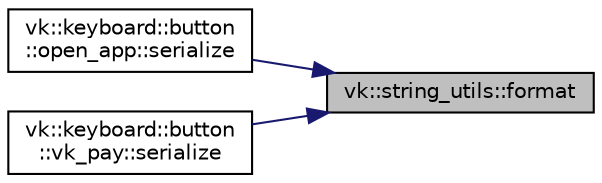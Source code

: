 digraph "vk::string_utils::format"
{
 // LATEX_PDF_SIZE
  edge [fontname="Helvetica",fontsize="10",labelfontname="Helvetica",labelfontsize="10"];
  node [fontname="Helvetica",fontsize="10",shape=record];
  rankdir="RL";
  Node1 [label="vk::string_utils::format",height=0.2,width=0.4,color="black", fillcolor="grey75", style="filled", fontcolor="black",tooltip=" "];
  Node1 -> Node2 [dir="back",color="midnightblue",fontsize="10",style="solid",fontname="Helvetica"];
  Node2 [label="vk::keyboard::button\l::open_app::serialize",height=0.2,width=0.4,color="black", fillcolor="white", style="filled",URL="$classvk_1_1keyboard_1_1button_1_1open__app.html#ad52aa852cc5c87802e4558d828e323e7",tooltip=" "];
  Node1 -> Node3 [dir="back",color="midnightblue",fontsize="10",style="solid",fontname="Helvetica"];
  Node3 [label="vk::keyboard::button\l::vk_pay::serialize",height=0.2,width=0.4,color="black", fillcolor="white", style="filled",URL="$classvk_1_1keyboard_1_1button_1_1vk__pay.html#aec7e3acc5ba1969cfa13338d43b941ec",tooltip=" "];
}
